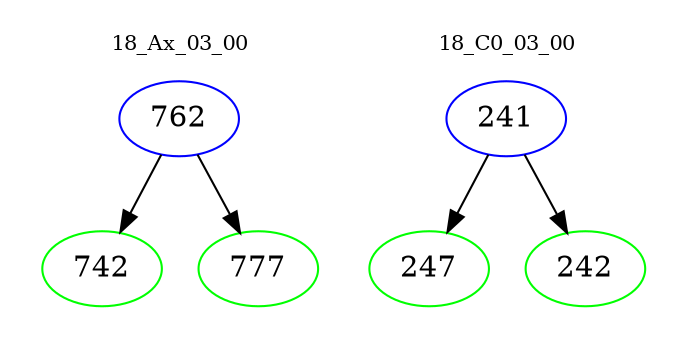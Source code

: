 digraph{
subgraph cluster_0 {
color = white
label = "18_Ax_03_00";
fontsize=10;
T0_762 [label="762", color="blue"]
T0_762 -> T0_742 [color="black"]
T0_742 [label="742", color="green"]
T0_762 -> T0_777 [color="black"]
T0_777 [label="777", color="green"]
}
subgraph cluster_1 {
color = white
label = "18_C0_03_00";
fontsize=10;
T1_241 [label="241", color="blue"]
T1_241 -> T1_247 [color="black"]
T1_247 [label="247", color="green"]
T1_241 -> T1_242 [color="black"]
T1_242 [label="242", color="green"]
}
}
